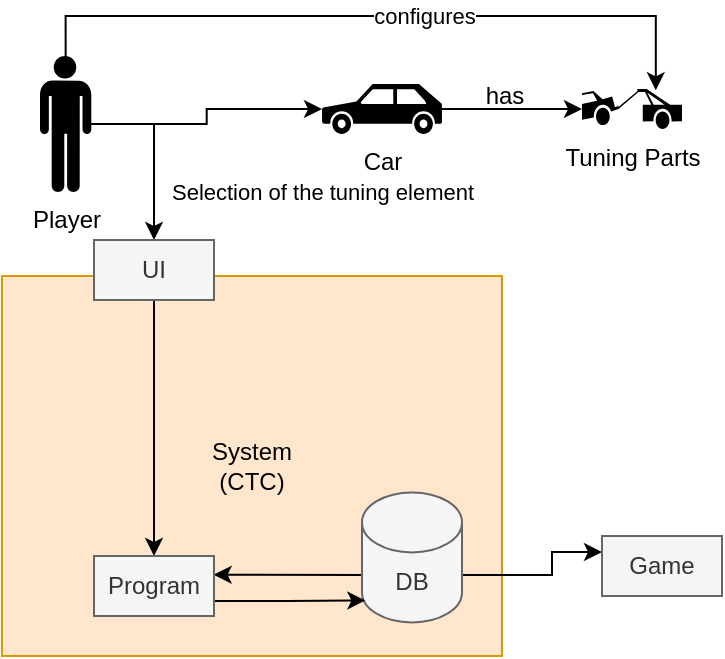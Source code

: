 <mxfile version="21.1.5" type="device">
  <diagram name="Page-1" id="ceejxDArGlaoASIflRL_">
    <mxGraphModel dx="423" dy="284" grid="1" gridSize="10" guides="1" tooltips="1" connect="1" arrows="1" fold="1" page="1" pageScale="1" pageWidth="850" pageHeight="1100" math="0" shadow="0">
      <root>
        <mxCell id="0" />
        <mxCell id="1" parent="0" />
        <mxCell id="3qks5R7loPM83loycZ7n-1" value="System&lt;br&gt;(CTC)" style="rounded=0;whiteSpace=wrap;html=1;fillColor=#ffe6cc;strokeColor=#d79b00;" parent="1" vertex="1">
          <mxGeometry x="380" y="190" width="250" height="190" as="geometry" />
        </mxCell>
        <mxCell id="RDbZ0caqVIrtv7POUiwo-9" style="edgeStyle=orthogonalEdgeStyle;rounded=0;orthogonalLoop=1;jettySize=auto;html=1;exitX=1;exitY=0.5;exitDx=0;exitDy=0;exitPerimeter=0;entryX=0;entryY=0.5;entryDx=0;entryDy=0;entryPerimeter=0;" parent="1" source="3qks5R7loPM83loycZ7n-2" target="3qks5R7loPM83loycZ7n-22" edge="1">
          <mxGeometry relative="1" as="geometry">
            <Array as="points">
              <mxPoint x="635" y="107" />
              <mxPoint x="670" y="107" />
            </Array>
          </mxGeometry>
        </mxCell>
        <mxCell id="3qks5R7loPM83loycZ7n-2" value="Car" style="shape=mxgraph.signs.transportation.car_3;html=1;pointerEvents=1;fillColor=#000000;strokeColor=none;verticalLabelPosition=bottom;verticalAlign=top;align=center;sketch=0;" parent="1" vertex="1">
          <mxGeometry x="540" y="94.0" width="60" height="25" as="geometry" />
        </mxCell>
        <mxCell id="RDbZ0caqVIrtv7POUiwo-6" style="edgeStyle=orthogonalEdgeStyle;rounded=0;orthogonalLoop=1;jettySize=auto;html=1;exitX=1;exitY=0.5;exitDx=0;exitDy=0;exitPerimeter=0;entryX=0.5;entryY=0;entryDx=0;entryDy=0;" parent="1" source="3qks5R7loPM83loycZ7n-4" target="3qks5R7loPM83loycZ7n-5" edge="1">
          <mxGeometry relative="1" as="geometry" />
        </mxCell>
        <mxCell id="RDbZ0caqVIrtv7POUiwo-7" value="Selection of the tuning element" style="edgeLabel;html=1;align=center;verticalAlign=middle;resizable=0;points=[];" parent="RDbZ0caqVIrtv7POUiwo-6" vertex="1" connectable="0">
          <mxGeometry x="0.153" relative="1" as="geometry">
            <mxPoint x="84" y="14" as="offset" />
          </mxGeometry>
        </mxCell>
        <mxCell id="RDbZ0caqVIrtv7POUiwo-8" style="edgeStyle=orthogonalEdgeStyle;rounded=0;orthogonalLoop=1;jettySize=auto;html=1;exitX=1;exitY=0.5;exitDx=0;exitDy=0;exitPerimeter=0;entryX=0;entryY=0.5;entryDx=0;entryDy=0;entryPerimeter=0;" parent="1" source="3qks5R7loPM83loycZ7n-4" target="3qks5R7loPM83loycZ7n-2" edge="1">
          <mxGeometry relative="1" as="geometry" />
        </mxCell>
        <mxCell id="AgH9HmjUxcHGgbeDHbU8-1" style="edgeStyle=orthogonalEdgeStyle;rounded=0;orthogonalLoop=1;jettySize=auto;html=1;exitX=0.5;exitY=0;exitDx=0;exitDy=0;exitPerimeter=0;entryX=0.738;entryY=0.033;entryDx=0;entryDy=0;entryPerimeter=0;" edge="1" parent="1" source="3qks5R7loPM83loycZ7n-4" target="3qks5R7loPM83loycZ7n-22">
          <mxGeometry relative="1" as="geometry" />
        </mxCell>
        <mxCell id="AgH9HmjUxcHGgbeDHbU8-2" value="configures" style="edgeLabel;html=1;align=center;verticalAlign=middle;resizable=0;points=[];" vertex="1" connectable="0" parent="AgH9HmjUxcHGgbeDHbU8-1">
          <mxGeometry x="0.13" relative="1" as="geometry">
            <mxPoint as="offset" />
          </mxGeometry>
        </mxCell>
        <mxCell id="3qks5R7loPM83loycZ7n-4" value="Player" style="shape=mxgraph.signs.people.man_1;html=1;pointerEvents=1;fillColor=#000000;strokeColor=none;verticalLabelPosition=bottom;verticalAlign=top;align=center;sketch=0;" parent="1" vertex="1">
          <mxGeometry x="399" y="80.0" width="25.67" height="68" as="geometry" />
        </mxCell>
        <mxCell id="RDbZ0caqVIrtv7POUiwo-4" style="edgeStyle=orthogonalEdgeStyle;rounded=0;orthogonalLoop=1;jettySize=auto;html=1;exitX=0.5;exitY=1;exitDx=0;exitDy=0;entryX=0.5;entryY=0;entryDx=0;entryDy=0;" parent="1" source="3qks5R7loPM83loycZ7n-5" target="3qks5R7loPM83loycZ7n-14" edge="1">
          <mxGeometry relative="1" as="geometry" />
        </mxCell>
        <mxCell id="3qks5R7loPM83loycZ7n-5" value="UI" style="rounded=0;whiteSpace=wrap;html=1;fillColor=#f5f5f5;fontColor=#333333;strokeColor=#666666;" parent="1" vertex="1">
          <mxGeometry x="426" y="172" width="60" height="30" as="geometry" />
        </mxCell>
        <mxCell id="3qks5R7loPM83loycZ7n-25" style="edgeStyle=orthogonalEdgeStyle;rounded=0;orthogonalLoop=1;jettySize=auto;html=1;exitX=0;exitY=0;exitDx=0;exitDy=41.25;exitPerimeter=0;entryX=0.997;entryY=0.311;entryDx=0;entryDy=0;entryPerimeter=0;" parent="1" source="3qks5R7loPM83loycZ7n-8" target="3qks5R7loPM83loycZ7n-14" edge="1">
          <mxGeometry relative="1" as="geometry">
            <mxPoint x="510" y="340" as="targetPoint" />
            <Array as="points">
              <mxPoint x="563" y="340" />
            </Array>
          </mxGeometry>
        </mxCell>
        <mxCell id="AgH9HmjUxcHGgbeDHbU8-4" style="edgeStyle=orthogonalEdgeStyle;rounded=0;orthogonalLoop=1;jettySize=auto;html=1;exitX=1;exitY=0;exitDx=0;exitDy=41.25;exitPerimeter=0;entryX=0;entryY=0.25;entryDx=0;entryDy=0;" edge="1" parent="1" source="3qks5R7loPM83loycZ7n-8" target="AgH9HmjUxcHGgbeDHbU8-3">
          <mxGeometry relative="1" as="geometry">
            <Array as="points">
              <mxPoint x="655" y="339" />
              <mxPoint x="655" y="328" />
              <mxPoint x="680" y="328" />
            </Array>
          </mxGeometry>
        </mxCell>
        <mxCell id="3qks5R7loPM83loycZ7n-8" value="DB" style="shape=cylinder3;whiteSpace=wrap;html=1;boundedLbl=1;backgroundOutline=1;size=15;fillColor=#f5f5f5;fontColor=#333333;strokeColor=#666666;" parent="1" vertex="1">
          <mxGeometry x="560" y="298.2" width="50" height="65" as="geometry" />
        </mxCell>
        <mxCell id="3qks5R7loPM83loycZ7n-38" style="edgeStyle=orthogonalEdgeStyle;rounded=0;orthogonalLoop=1;jettySize=auto;html=1;exitX=1;exitY=0.75;exitDx=0;exitDy=0;entryX=0.034;entryY=0.831;entryDx=0;entryDy=0;entryPerimeter=0;" parent="1" source="3qks5R7loPM83loycZ7n-14" target="3qks5R7loPM83loycZ7n-8" edge="1">
          <mxGeometry relative="1" as="geometry" />
        </mxCell>
        <mxCell id="3qks5R7loPM83loycZ7n-14" value="Program" style="rounded=0;whiteSpace=wrap;html=1;fillColor=#f5f5f5;fontColor=#333333;strokeColor=#666666;" parent="1" vertex="1">
          <mxGeometry x="426" y="330" width="60" height="30" as="geometry" />
        </mxCell>
        <mxCell id="3qks5R7loPM83loycZ7n-22" value="Tuning Parts" style="shape=mxgraph.signs.transportation.tow_away;html=1;pointerEvents=1;fillColor=#000000;strokeColor=none;verticalLabelPosition=bottom;verticalAlign=top;align=center;sketch=0;" parent="1" vertex="1">
          <mxGeometry x="670" y="96.5" width="50" height="20" as="geometry" />
        </mxCell>
        <mxCell id="RDbZ0caqVIrtv7POUiwo-2" value="has" style="text;html=1;align=center;verticalAlign=middle;resizable=0;points=[];autosize=1;strokeColor=none;fillColor=none;" parent="1" vertex="1">
          <mxGeometry x="611" y="85.0" width="40" height="30" as="geometry" />
        </mxCell>
        <mxCell id="AgH9HmjUxcHGgbeDHbU8-3" value="Game" style="rounded=0;whiteSpace=wrap;html=1;fillColor=#f5f5f5;fontColor=#333333;strokeColor=#666666;" vertex="1" parent="1">
          <mxGeometry x="680" y="320" width="60" height="30" as="geometry" />
        </mxCell>
      </root>
    </mxGraphModel>
  </diagram>
</mxfile>

